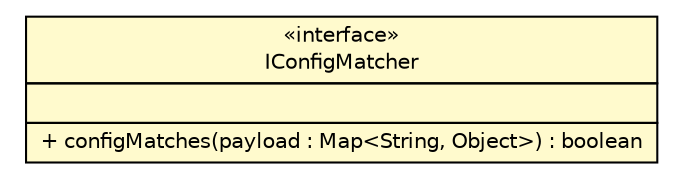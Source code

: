 #!/usr/local/bin/dot
#
# Class diagram 
# Generated by UMLGraph version 5.4 (http://www.umlgraph.org/)
#

digraph G {
	edge [fontname="Helvetica",fontsize=10,labelfontname="Helvetica",labelfontsize=10];
	node [fontname="Helvetica",fontsize=10,shape=plaintext];
	nodesep=0.25;
	ranksep=0.5;
	// com.appdynamics.apm.appagent.api.debug.IConfigMatcher
	c29 [label=<<table title="com.appdynamics.apm.appagent.api.debug.IConfigMatcher" border="0" cellborder="1" cellspacing="0" cellpadding="2" port="p" bgcolor="lemonChiffon" href="./IConfigMatcher.html">
		<tr><td><table border="0" cellspacing="0" cellpadding="1">
<tr><td align="center" balign="center"> &#171;interface&#187; </td></tr>
<tr><td align="center" balign="center"> IConfigMatcher </td></tr>
		</table></td></tr>
		<tr><td><table border="0" cellspacing="0" cellpadding="1">
<tr><td align="left" balign="left">  </td></tr>
		</table></td></tr>
		<tr><td><table border="0" cellspacing="0" cellpadding="1">
<tr><td align="left" balign="left"> + configMatches(payload : Map&lt;String, Object&gt;) : boolean </td></tr>
		</table></td></tr>
		</table>>, URL="./IConfigMatcher.html", fontname="Helvetica", fontcolor="black", fontsize=10.0];
}

